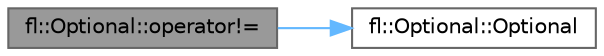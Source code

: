 digraph "fl::Optional::operator!="
{
 // INTERACTIVE_SVG=YES
 // LATEX_PDF_SIZE
  bgcolor="transparent";
  edge [fontname=Helvetica,fontsize=10,labelfontname=Helvetica,labelfontsize=10];
  node [fontname=Helvetica,fontsize=10,shape=box,height=0.2,width=0.4];
  rankdir="LR";
  Node1 [id="Node000001",label="fl::Optional::operator!=",height=0.2,width=0.4,color="gray40", fillcolor="grey60", style="filled", fontcolor="black",tooltip=" "];
  Node1 -> Node2 [id="edge1_Node000001_Node000002",color="steelblue1",style="solid",tooltip=" "];
  Node2 [id="Node000002",label="fl::Optional::Optional",height=0.2,width=0.4,color="grey40", fillcolor="white", style="filled",URL="$dd/dd8/classfl_1_1_optional_a1648f70ef011f8dbd3fcdb20a4f0bab4.html#a1648f70ef011f8dbd3fcdb20a4f0bab4",tooltip=" "];
}
